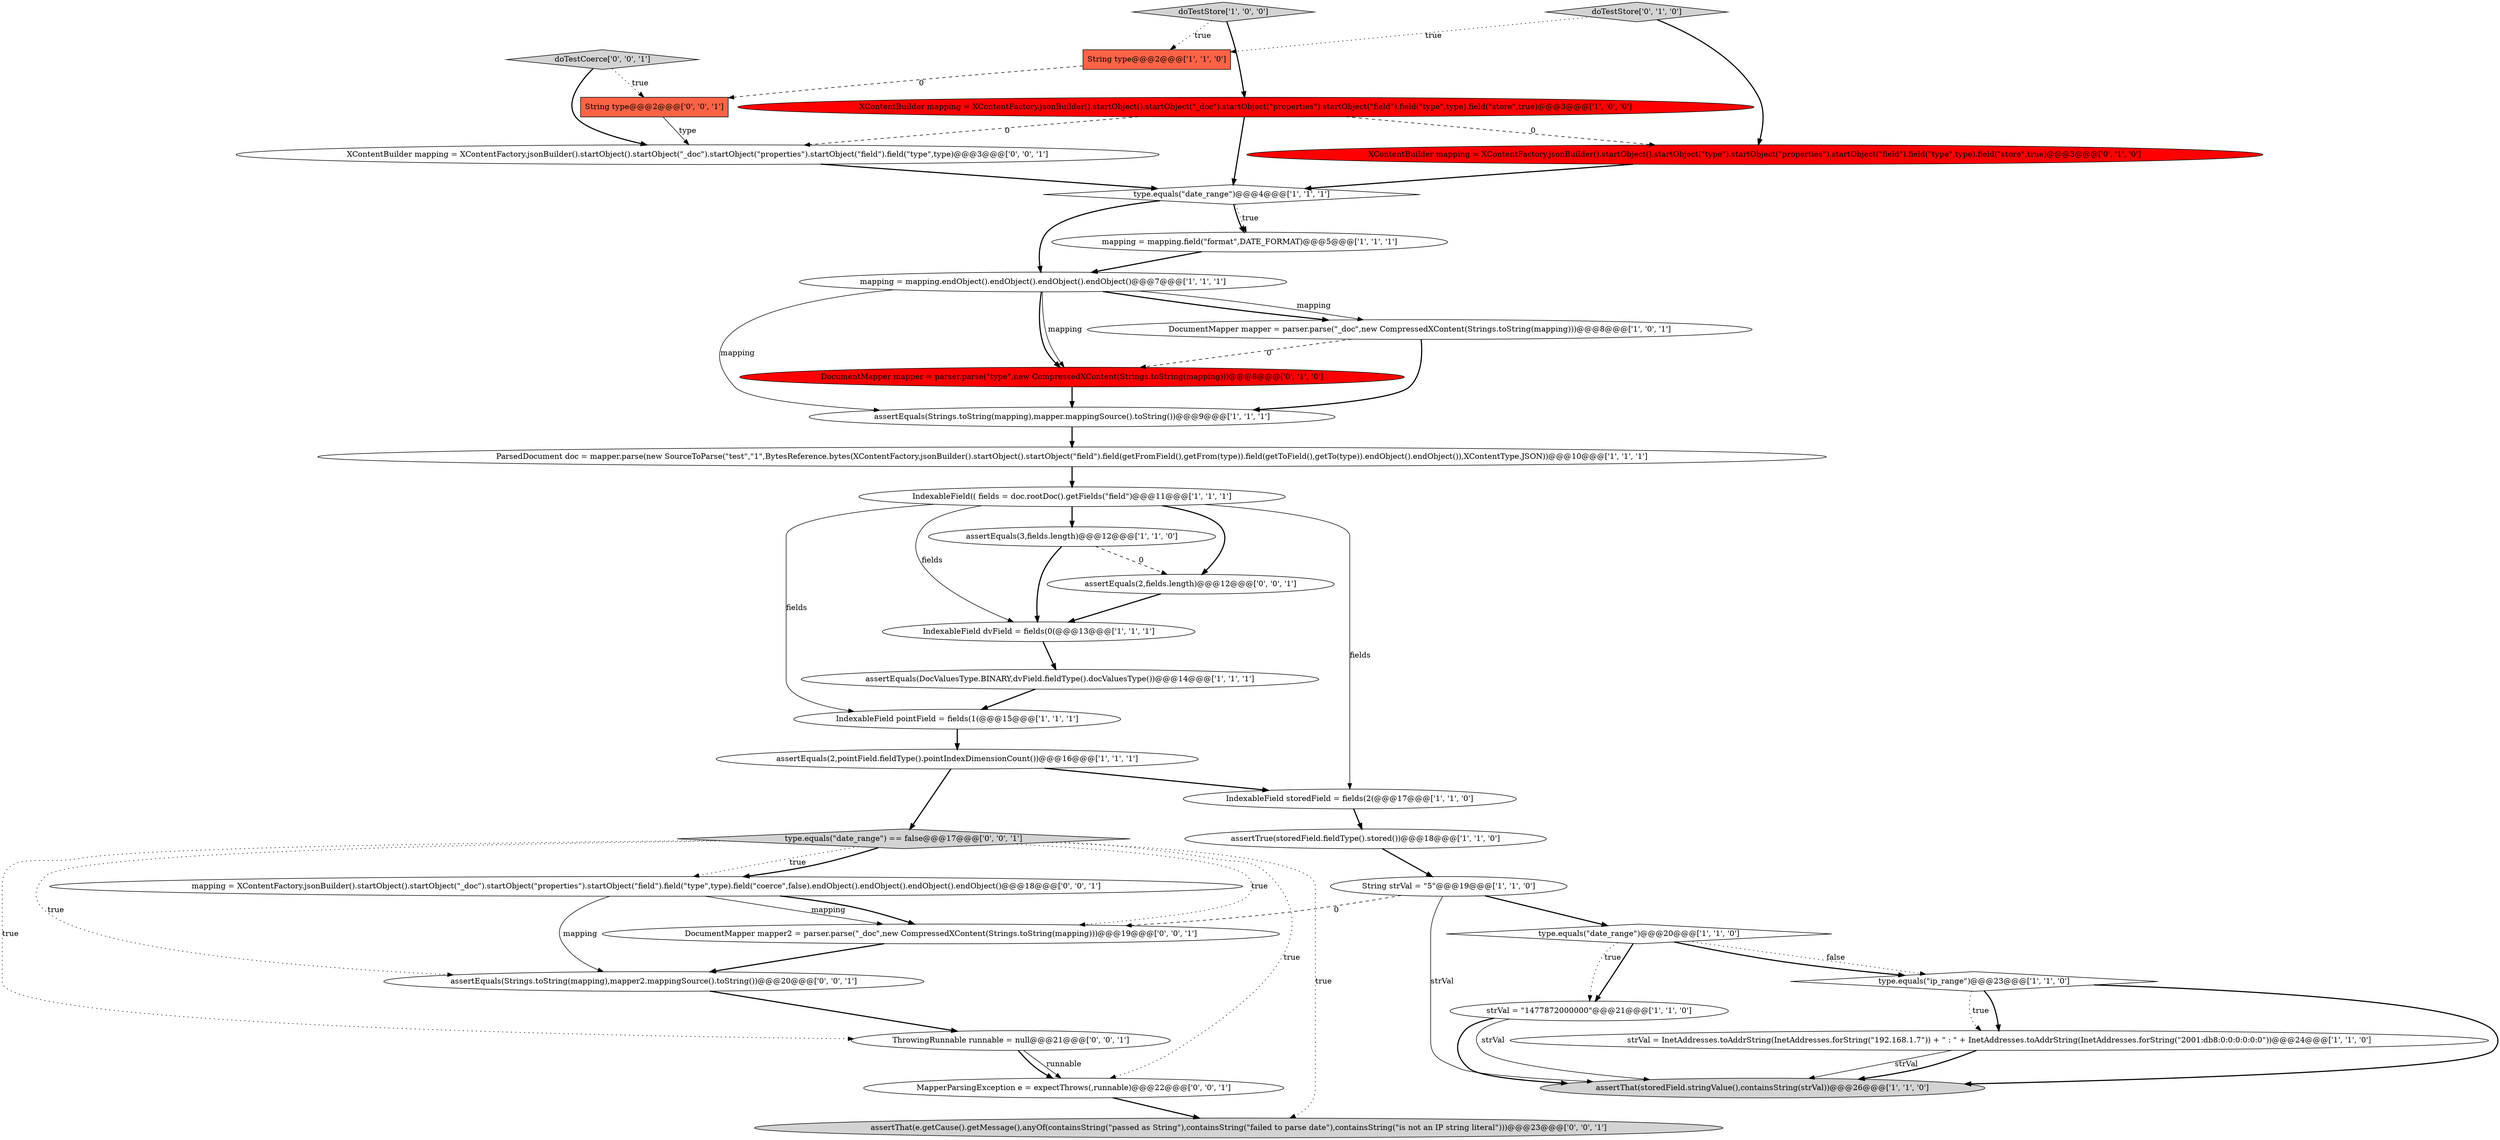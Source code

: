 digraph {
17 [style = filled, label = "mapping = mapping.endObject().endObject().endObject().endObject()@@@7@@@['1', '1', '1']", fillcolor = white, shape = ellipse image = "AAA0AAABBB1BBB"];
26 [style = filled, label = "XContentBuilder mapping = XContentFactory.jsonBuilder().startObject().startObject(\"_doc\").startObject(\"properties\").startObject(\"field\").field(\"type\",type)@@@3@@@['0', '0', '1']", fillcolor = white, shape = ellipse image = "AAA0AAABBB3BBB"];
11 [style = filled, label = "assertEquals(2,pointField.fieldType().pointIndexDimensionCount())@@@16@@@['1', '1', '1']", fillcolor = white, shape = ellipse image = "AAA0AAABBB1BBB"];
35 [style = filled, label = "ThrowingRunnable runnable = null@@@21@@@['0', '0', '1']", fillcolor = white, shape = ellipse image = "AAA0AAABBB3BBB"];
7 [style = filled, label = "type.equals(\"ip_range\")@@@23@@@['1', '1', '0']", fillcolor = white, shape = diamond image = "AAA0AAABBB1BBB"];
33 [style = filled, label = "assertEquals(2,fields.length)@@@12@@@['0', '0', '1']", fillcolor = white, shape = ellipse image = "AAA0AAABBB3BBB"];
2 [style = filled, label = "assertTrue(storedField.fieldType().stored())@@@18@@@['1', '1', '0']", fillcolor = white, shape = ellipse image = "AAA0AAABBB1BBB"];
24 [style = filled, label = "DocumentMapper mapper = parser.parse(\"type\",new CompressedXContent(Strings.toString(mapping)))@@@8@@@['0', '1', '0']", fillcolor = red, shape = ellipse image = "AAA1AAABBB2BBB"];
23 [style = filled, label = "XContentBuilder mapping = XContentFactory.jsonBuilder().startObject().startObject(\"type\").startObject(\"properties\").startObject(\"field\").field(\"type\",type).field(\"store\",true)@@@3@@@['0', '1', '0']", fillcolor = red, shape = ellipse image = "AAA1AAABBB2BBB"];
19 [style = filled, label = "DocumentMapper mapper = parser.parse(\"_doc\",new CompressedXContent(Strings.toString(mapping)))@@@8@@@['1', '0', '1']", fillcolor = white, shape = ellipse image = "AAA0AAABBB1BBB"];
10 [style = filled, label = "String strVal = \"5\"@@@19@@@['1', '1', '0']", fillcolor = white, shape = ellipse image = "AAA0AAABBB1BBB"];
20 [style = filled, label = "String type@@@2@@@['1', '1', '0']", fillcolor = tomato, shape = box image = "AAA0AAABBB1BBB"];
9 [style = filled, label = "doTestStore['1', '0', '0']", fillcolor = lightgray, shape = diamond image = "AAA0AAABBB1BBB"];
5 [style = filled, label = "IndexableField storedField = fields(2(@@@17@@@['1', '1', '0']", fillcolor = white, shape = ellipse image = "AAA0AAABBB1BBB"];
36 [style = filled, label = "DocumentMapper mapper2 = parser.parse(\"_doc\",new CompressedXContent(Strings.toString(mapping)))@@@19@@@['0', '0', '1']", fillcolor = white, shape = ellipse image = "AAA0AAABBB3BBB"];
25 [style = filled, label = "doTestStore['0', '1', '0']", fillcolor = lightgray, shape = diamond image = "AAA0AAABBB2BBB"];
32 [style = filled, label = "doTestCoerce['0', '0', '1']", fillcolor = lightgray, shape = diamond image = "AAA0AAABBB3BBB"];
8 [style = filled, label = "strVal = \"1477872000000\"@@@21@@@['1', '1', '0']", fillcolor = white, shape = ellipse image = "AAA0AAABBB1BBB"];
22 [style = filled, label = "strVal = InetAddresses.toAddrString(InetAddresses.forString(\"192.168.1.7\")) + \" : \" + InetAddresses.toAddrString(InetAddresses.forString(\"2001:db8:0:0:0:0:0:0\"))@@@24@@@['1', '1', '0']", fillcolor = white, shape = ellipse image = "AAA0AAABBB1BBB"];
15 [style = filled, label = "type.equals(\"date_range\")@@@4@@@['1', '1', '1']", fillcolor = white, shape = diamond image = "AAA0AAABBB1BBB"];
0 [style = filled, label = "ParsedDocument doc = mapper.parse(new SourceToParse(\"test\",\"1\",BytesReference.bytes(XContentFactory.jsonBuilder().startObject().startObject(\"field\").field(getFromField(),getFrom(type)).field(getToField(),getTo(type)).endObject().endObject()),XContentType.JSON))@@@10@@@['1', '1', '1']", fillcolor = white, shape = ellipse image = "AAA0AAABBB1BBB"];
3 [style = filled, label = "assertThat(storedField.stringValue(),containsString(strVal))@@@26@@@['1', '1', '0']", fillcolor = lightgray, shape = ellipse image = "AAA0AAABBB1BBB"];
31 [style = filled, label = "String type@@@2@@@['0', '0', '1']", fillcolor = tomato, shape = box image = "AAA0AAABBB3BBB"];
13 [style = filled, label = "assertEquals(3,fields.length)@@@12@@@['1', '1', '0']", fillcolor = white, shape = ellipse image = "AAA0AAABBB1BBB"];
27 [style = filled, label = "type.equals(\"date_range\") == false@@@17@@@['0', '0', '1']", fillcolor = lightgray, shape = diamond image = "AAA0AAABBB3BBB"];
18 [style = filled, label = "assertEquals(DocValuesType.BINARY,dvField.fieldType().docValuesType())@@@14@@@['1', '1', '1']", fillcolor = white, shape = ellipse image = "AAA0AAABBB1BBB"];
16 [style = filled, label = "IndexableField dvField = fields(0(@@@13@@@['1', '1', '1']", fillcolor = white, shape = ellipse image = "AAA0AAABBB1BBB"];
4 [style = filled, label = "IndexableField(( fields = doc.rootDoc().getFields(\"field\")@@@11@@@['1', '1', '1']", fillcolor = white, shape = ellipse image = "AAA0AAABBB1BBB"];
29 [style = filled, label = "assertThat(e.getCause().getMessage(),anyOf(containsString(\"passed as String\"),containsString(\"failed to parse date\"),containsString(\"is not an IP string literal\")))@@@23@@@['0', '0', '1']", fillcolor = lightgray, shape = ellipse image = "AAA0AAABBB3BBB"];
6 [style = filled, label = "XContentBuilder mapping = XContentFactory.jsonBuilder().startObject().startObject(\"_doc\").startObject(\"properties\").startObject(\"field\").field(\"type\",type).field(\"store\",true)@@@3@@@['1', '0', '0']", fillcolor = red, shape = ellipse image = "AAA1AAABBB1BBB"];
1 [style = filled, label = "IndexableField pointField = fields(1(@@@15@@@['1', '1', '1']", fillcolor = white, shape = ellipse image = "AAA0AAABBB1BBB"];
30 [style = filled, label = "MapperParsingException e = expectThrows(,runnable)@@@22@@@['0', '0', '1']", fillcolor = white, shape = ellipse image = "AAA0AAABBB3BBB"];
21 [style = filled, label = "type.equals(\"date_range\")@@@20@@@['1', '1', '0']", fillcolor = white, shape = diamond image = "AAA0AAABBB1BBB"];
28 [style = filled, label = "assertEquals(Strings.toString(mapping),mapper2.mappingSource().toString())@@@20@@@['0', '0', '1']", fillcolor = white, shape = ellipse image = "AAA0AAABBB3BBB"];
34 [style = filled, label = "mapping = XContentFactory.jsonBuilder().startObject().startObject(\"_doc\").startObject(\"properties\").startObject(\"field\").field(\"type\",type).field(\"coerce\",false).endObject().endObject().endObject().endObject()@@@18@@@['0', '0', '1']", fillcolor = white, shape = ellipse image = "AAA0AAABBB3BBB"];
14 [style = filled, label = "assertEquals(Strings.toString(mapping),mapper.mappingSource().toString())@@@9@@@['1', '1', '1']", fillcolor = white, shape = ellipse image = "AAA0AAABBB1BBB"];
12 [style = filled, label = "mapping = mapping.field(\"format\",DATE_FORMAT)@@@5@@@['1', '1', '1']", fillcolor = white, shape = ellipse image = "AAA0AAABBB1BBB"];
33->16 [style = bold, label=""];
16->18 [style = bold, label=""];
17->19 [style = solid, label="mapping"];
4->16 [style = solid, label="fields"];
34->28 [style = solid, label="mapping"];
35->30 [style = solid, label="runnable"];
10->36 [style = dashed, label="0"];
27->34 [style = dotted, label="true"];
25->23 [style = bold, label=""];
4->1 [style = solid, label="fields"];
21->8 [style = dotted, label="true"];
4->13 [style = bold, label=""];
8->3 [style = bold, label=""];
12->17 [style = bold, label=""];
23->15 [style = bold, label=""];
21->8 [style = bold, label=""];
36->28 [style = bold, label=""];
34->36 [style = solid, label="mapping"];
17->14 [style = solid, label="mapping"];
22->3 [style = solid, label="strVal"];
20->31 [style = dashed, label="0"];
31->26 [style = solid, label="type"];
21->7 [style = dotted, label="false"];
10->21 [style = bold, label=""];
10->3 [style = solid, label="strVal"];
17->24 [style = solid, label="mapping"];
4->33 [style = bold, label=""];
2->10 [style = bold, label=""];
4->5 [style = solid, label="fields"];
32->26 [style = bold, label=""];
17->19 [style = bold, label=""];
13->16 [style = bold, label=""];
7->3 [style = bold, label=""];
6->15 [style = bold, label=""];
30->29 [style = bold, label=""];
1->11 [style = bold, label=""];
9->6 [style = bold, label=""];
24->14 [style = bold, label=""];
22->3 [style = bold, label=""];
27->28 [style = dotted, label="true"];
7->22 [style = bold, label=""];
11->5 [style = bold, label=""];
15->17 [style = bold, label=""];
5->2 [style = bold, label=""];
17->24 [style = bold, label=""];
28->35 [style = bold, label=""];
27->34 [style = bold, label=""];
27->30 [style = dotted, label="true"];
19->14 [style = bold, label=""];
14->0 [style = bold, label=""];
18->1 [style = bold, label=""];
27->29 [style = dotted, label="true"];
0->4 [style = bold, label=""];
6->26 [style = dashed, label="0"];
34->36 [style = bold, label=""];
25->20 [style = dotted, label="true"];
6->23 [style = dashed, label="0"];
26->15 [style = bold, label=""];
9->20 [style = dotted, label="true"];
15->12 [style = dotted, label="true"];
21->7 [style = bold, label=""];
13->33 [style = dashed, label="0"];
15->12 [style = bold, label=""];
19->24 [style = dashed, label="0"];
7->22 [style = dotted, label="true"];
27->35 [style = dotted, label="true"];
35->30 [style = bold, label=""];
8->3 [style = solid, label="strVal"];
27->36 [style = dotted, label="true"];
32->31 [style = dotted, label="true"];
11->27 [style = bold, label=""];
}
